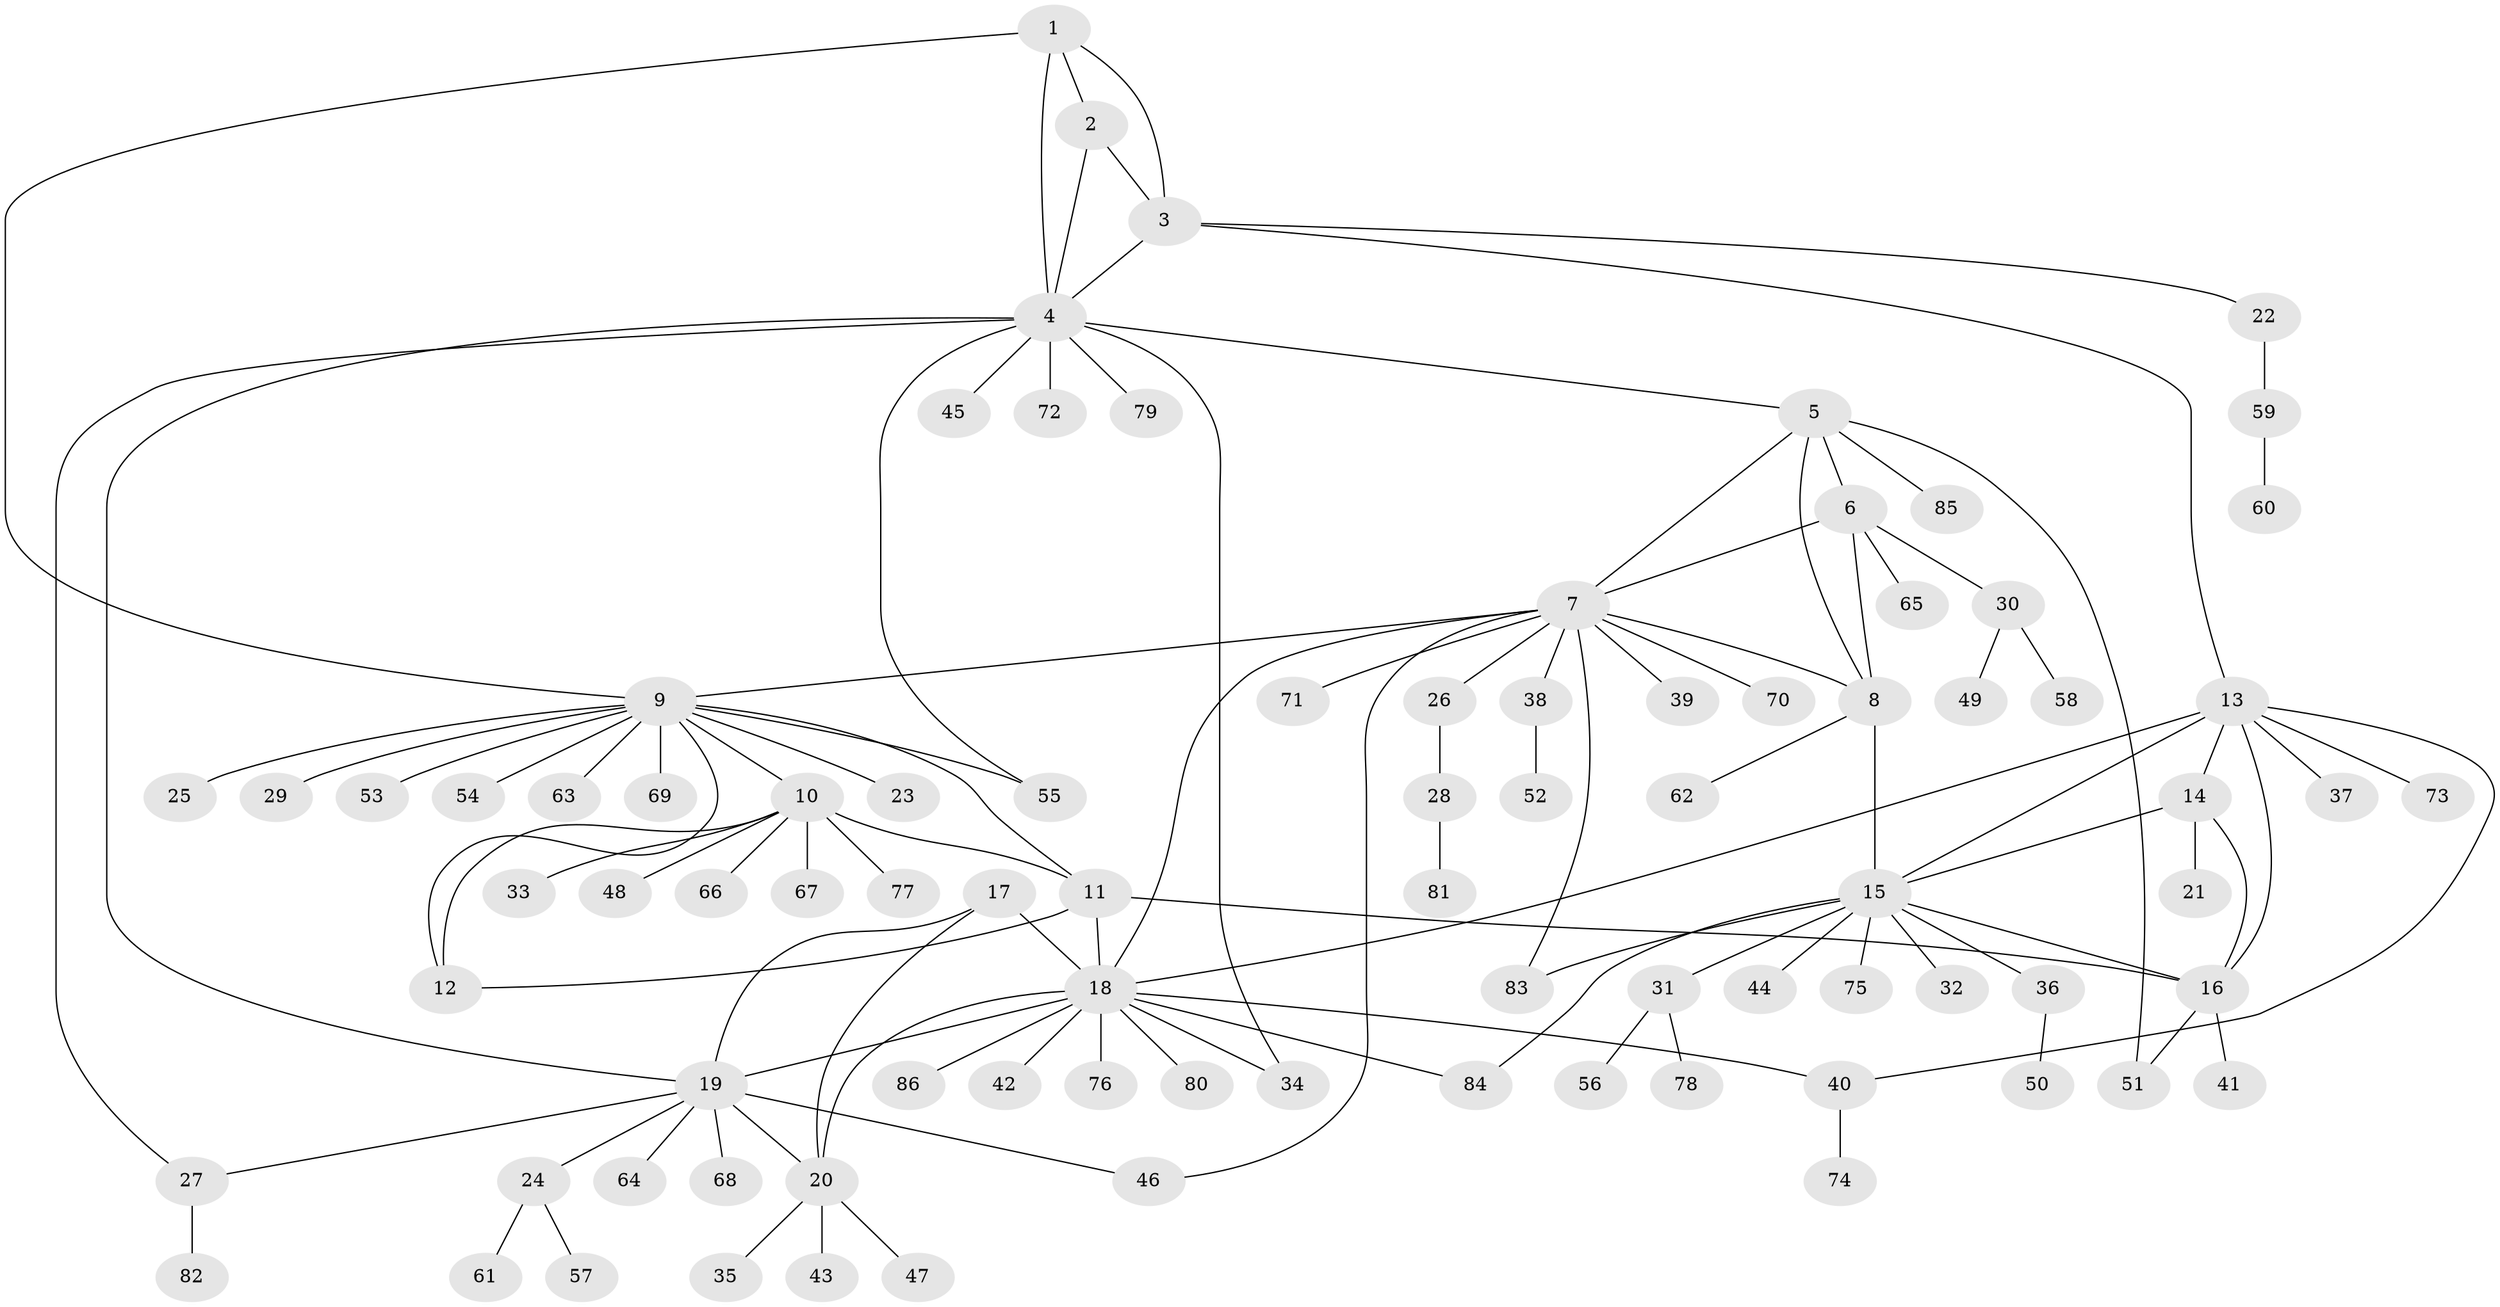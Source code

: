 // Generated by graph-tools (version 1.1) at 2025/26/03/09/25 03:26:47]
// undirected, 86 vertices, 114 edges
graph export_dot {
graph [start="1"]
  node [color=gray90,style=filled];
  1;
  2;
  3;
  4;
  5;
  6;
  7;
  8;
  9;
  10;
  11;
  12;
  13;
  14;
  15;
  16;
  17;
  18;
  19;
  20;
  21;
  22;
  23;
  24;
  25;
  26;
  27;
  28;
  29;
  30;
  31;
  32;
  33;
  34;
  35;
  36;
  37;
  38;
  39;
  40;
  41;
  42;
  43;
  44;
  45;
  46;
  47;
  48;
  49;
  50;
  51;
  52;
  53;
  54;
  55;
  56;
  57;
  58;
  59;
  60;
  61;
  62;
  63;
  64;
  65;
  66;
  67;
  68;
  69;
  70;
  71;
  72;
  73;
  74;
  75;
  76;
  77;
  78;
  79;
  80;
  81;
  82;
  83;
  84;
  85;
  86;
  1 -- 2;
  1 -- 3;
  1 -- 4;
  1 -- 9;
  2 -- 3;
  2 -- 4;
  3 -- 4;
  3 -- 13;
  3 -- 22;
  4 -- 5;
  4 -- 19;
  4 -- 27;
  4 -- 34;
  4 -- 45;
  4 -- 55;
  4 -- 72;
  4 -- 79;
  5 -- 6;
  5 -- 7;
  5 -- 8;
  5 -- 51;
  5 -- 85;
  6 -- 7;
  6 -- 8;
  6 -- 30;
  6 -- 65;
  7 -- 8;
  7 -- 9;
  7 -- 18;
  7 -- 26;
  7 -- 38;
  7 -- 39;
  7 -- 46;
  7 -- 70;
  7 -- 71;
  7 -- 83;
  8 -- 15;
  8 -- 62;
  9 -- 10;
  9 -- 11;
  9 -- 12;
  9 -- 23;
  9 -- 25;
  9 -- 29;
  9 -- 53;
  9 -- 54;
  9 -- 55;
  9 -- 63;
  9 -- 69;
  10 -- 11;
  10 -- 12;
  10 -- 33;
  10 -- 48;
  10 -- 66;
  10 -- 67;
  10 -- 77;
  11 -- 12;
  11 -- 16;
  11 -- 18;
  13 -- 14;
  13 -- 15;
  13 -- 16;
  13 -- 18;
  13 -- 37;
  13 -- 40;
  13 -- 73;
  14 -- 15;
  14 -- 16;
  14 -- 21;
  15 -- 16;
  15 -- 31;
  15 -- 32;
  15 -- 36;
  15 -- 44;
  15 -- 75;
  15 -- 83;
  15 -- 84;
  16 -- 41;
  16 -- 51;
  17 -- 18;
  17 -- 19;
  17 -- 20;
  18 -- 19;
  18 -- 20;
  18 -- 34;
  18 -- 40;
  18 -- 42;
  18 -- 76;
  18 -- 80;
  18 -- 84;
  18 -- 86;
  19 -- 20;
  19 -- 24;
  19 -- 27;
  19 -- 46;
  19 -- 64;
  19 -- 68;
  20 -- 35;
  20 -- 43;
  20 -- 47;
  22 -- 59;
  24 -- 57;
  24 -- 61;
  26 -- 28;
  27 -- 82;
  28 -- 81;
  30 -- 49;
  30 -- 58;
  31 -- 56;
  31 -- 78;
  36 -- 50;
  38 -- 52;
  40 -- 74;
  59 -- 60;
}
